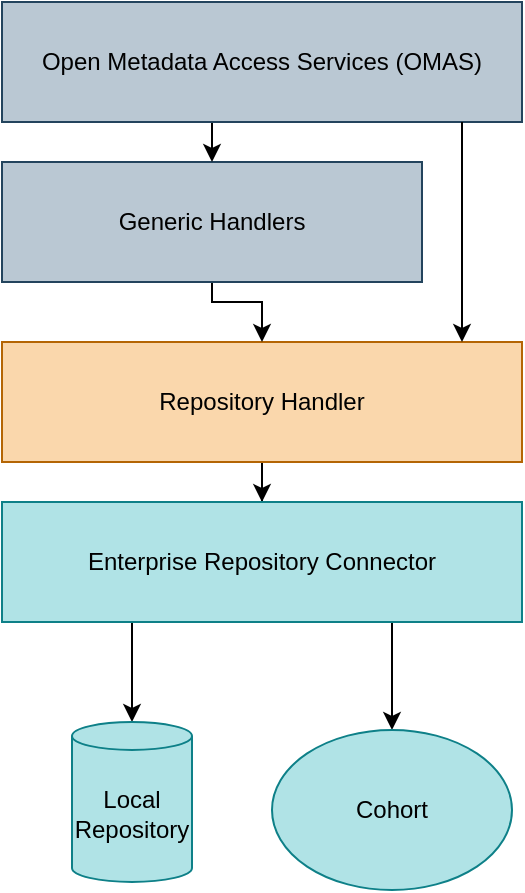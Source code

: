 <mxfile version="19.0.3" type="device"><diagram id="9n8iXTs6fCy3IT47IccP" name="Page-1"><mxGraphModel dx="912" dy="773" grid="1" gridSize="10" guides="1" tooltips="1" connect="1" arrows="1" fold="1" page="1" pageScale="1" pageWidth="827" pageHeight="1169" math="0" shadow="0"><root><mxCell id="0"/><mxCell id="1" parent="0"/><mxCell id="gN9svDZwfbQ1wpwYhmY_-11" value="" style="rounded=0;whiteSpace=wrap;html=1;" vertex="1" parent="1"><mxGeometry x="500" y="240" width="40" height="20" as="geometry"/></mxCell><mxCell id="gN9svDZwfbQ1wpwYhmY_-12" value="" style="rounded=0;whiteSpace=wrap;html=1;" vertex="1" parent="1"><mxGeometry x="500" y="370" width="40" height="20" as="geometry"/></mxCell><mxCell id="gN9svDZwfbQ1wpwYhmY_-9" style="edgeStyle=orthogonalEdgeStyle;rounded=0;orthogonalLoop=1;jettySize=auto;html=1;exitX=0.5;exitY=1;exitDx=0;exitDy=0;" edge="1" parent="1" source="gN9svDZwfbQ1wpwYhmY_-1" target="gN9svDZwfbQ1wpwYhmY_-2"><mxGeometry relative="1" as="geometry"/></mxCell><mxCell id="gN9svDZwfbQ1wpwYhmY_-1" value="Repository Handler" style="rounded=0;whiteSpace=wrap;html=1;fillColor=#fad7ac;strokeColor=#b46504;" vertex="1" parent="1"><mxGeometry x="290" y="370" width="260" height="60" as="geometry"/></mxCell><mxCell id="gN9svDZwfbQ1wpwYhmY_-4" style="edgeStyle=orthogonalEdgeStyle;rounded=0;orthogonalLoop=1;jettySize=auto;html=1;exitX=0.75;exitY=1;exitDx=0;exitDy=0;" edge="1" parent="1" source="gN9svDZwfbQ1wpwYhmY_-2" target="gN9svDZwfbQ1wpwYhmY_-3"><mxGeometry relative="1" as="geometry"/></mxCell><mxCell id="gN9svDZwfbQ1wpwYhmY_-6" style="edgeStyle=orthogonalEdgeStyle;rounded=0;orthogonalLoop=1;jettySize=auto;html=1;exitX=0.25;exitY=1;exitDx=0;exitDy=0;" edge="1" parent="1" source="gN9svDZwfbQ1wpwYhmY_-2" target="gN9svDZwfbQ1wpwYhmY_-5"><mxGeometry relative="1" as="geometry"/></mxCell><mxCell id="gN9svDZwfbQ1wpwYhmY_-2" value="Enterprise Repository Connector" style="rounded=0;whiteSpace=wrap;html=1;fillColor=#b0e3e6;strokeColor=#0e8088;" vertex="1" parent="1"><mxGeometry x="290" y="450" width="260" height="60" as="geometry"/></mxCell><mxCell id="gN9svDZwfbQ1wpwYhmY_-3" value="Cohort" style="ellipse;whiteSpace=wrap;html=1;fillColor=#b0e3e6;strokeColor=#0e8088;" vertex="1" parent="1"><mxGeometry x="425" y="564" width="120" height="80" as="geometry"/></mxCell><mxCell id="gN9svDZwfbQ1wpwYhmY_-5" value="Local&lt;br&gt;Repository" style="shape=cylinder3;whiteSpace=wrap;html=1;boundedLbl=1;backgroundOutline=1;size=7;fillColor=#b0e3e6;strokeColor=#0e8088;" vertex="1" parent="1"><mxGeometry x="325" y="560" width="60" height="80" as="geometry"/></mxCell><mxCell id="gN9svDZwfbQ1wpwYhmY_-10" value="" style="edgeStyle=orthogonalEdgeStyle;rounded=0;orthogonalLoop=1;jettySize=auto;html=1;entryX=0.5;entryY=0;entryDx=0;entryDy=0;" edge="1" parent="1" source="gN9svDZwfbQ1wpwYhmY_-7" target="gN9svDZwfbQ1wpwYhmY_-1"><mxGeometry relative="1" as="geometry"><Array as="points"><mxPoint x="395" y="350"/><mxPoint x="420" y="350"/></Array></mxGeometry></mxCell><mxCell id="gN9svDZwfbQ1wpwYhmY_-7" value="Generic Handlers" style="rounded=0;whiteSpace=wrap;html=1;fillColor=#bac8d3;strokeColor=#23445d;" vertex="1" parent="1"><mxGeometry x="290" y="280" width="210" height="60" as="geometry"/></mxCell><mxCell id="gN9svDZwfbQ1wpwYhmY_-14" style="edgeStyle=orthogonalEdgeStyle;rounded=0;orthogonalLoop=1;jettySize=auto;html=1;exitX=0.5;exitY=1;exitDx=0;exitDy=0;entryX=0.5;entryY=0;entryDx=0;entryDy=0;" edge="1" parent="1" source="gN9svDZwfbQ1wpwYhmY_-8" target="gN9svDZwfbQ1wpwYhmY_-7"><mxGeometry relative="1" as="geometry"/></mxCell><mxCell id="gN9svDZwfbQ1wpwYhmY_-8" value="Open Metadata Access Services (OMAS)" style="rounded=0;whiteSpace=wrap;html=1;fillColor=#bac8d3;strokeColor=#23445d;" vertex="1" parent="1"><mxGeometry x="290" y="200" width="260" height="60" as="geometry"/></mxCell><mxCell id="gN9svDZwfbQ1wpwYhmY_-13" style="edgeStyle=orthogonalEdgeStyle;rounded=0;orthogonalLoop=1;jettySize=auto;html=1;exitX=0.5;exitY=1;exitDx=0;exitDy=0;entryX=0.5;entryY=0;entryDx=0;entryDy=0;" edge="1" parent="1" source="gN9svDZwfbQ1wpwYhmY_-11" target="gN9svDZwfbQ1wpwYhmY_-12"><mxGeometry relative="1" as="geometry"/></mxCell></root></mxGraphModel></diagram></mxfile>